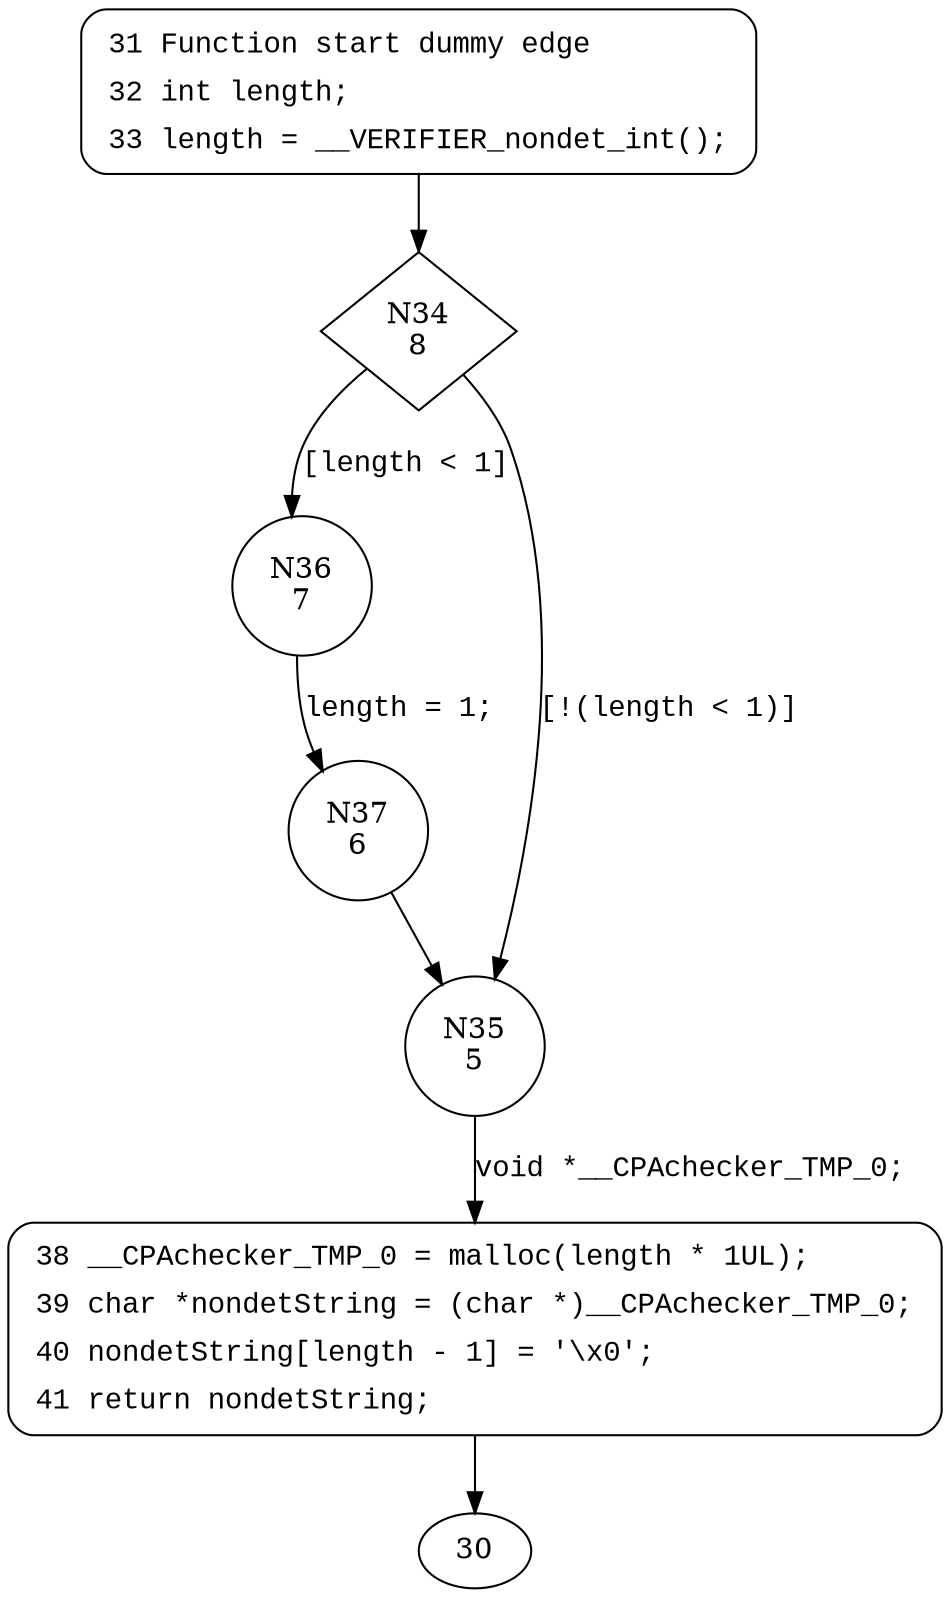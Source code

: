 digraph __VERIFIER_nondet_String {
34 [shape="diamond" label="N34\n8"]
36 [shape="circle" label="N36\n7"]
35 [shape="circle" label="N35\n5"]
38 [shape="circle" label="N38\n4"]
37 [shape="circle" label="N37\n6"]
31 [style="filled,bold" penwidth="1" fillcolor="white" fontname="Courier New" shape="Mrecord" label=<<table border="0" cellborder="0" cellpadding="3" bgcolor="white"><tr><td align="right">31</td><td align="left">Function start dummy edge</td></tr><tr><td align="right">32</td><td align="left">int length;</td></tr><tr><td align="right">33</td><td align="left">length = __VERIFIER_nondet_int();</td></tr></table>>]
31 -> 34[label=""]
38 [style="filled,bold" penwidth="1" fillcolor="white" fontname="Courier New" shape="Mrecord" label=<<table border="0" cellborder="0" cellpadding="3" bgcolor="white"><tr><td align="right">38</td><td align="left">__CPAchecker_TMP_0 = malloc(length * 1UL);</td></tr><tr><td align="right">39</td><td align="left">char *nondetString = (char *)__CPAchecker_TMP_0;</td></tr><tr><td align="right">40</td><td align="left">nondetString[length - 1] = &#39;\x0&#39;;</td></tr><tr><td align="right">41</td><td align="left">return nondetString;</td></tr></table>>]
38 -> 30[label=""]
34 -> 36 [label="[length < 1]" fontname="Courier New"]
34 -> 35 [label="[!(length < 1)]" fontname="Courier New"]
35 -> 38 [label="void *__CPAchecker_TMP_0;" fontname="Courier New"]
36 -> 37 [label="length = 1;" fontname="Courier New"]
37 -> 35 [label="" fontname="Courier New"]
}
